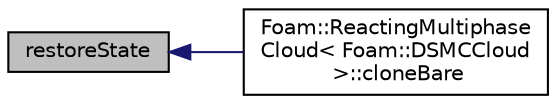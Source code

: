 digraph "restoreState"
{
  bgcolor="transparent";
  edge [fontname="Helvetica",fontsize="10",labelfontname="Helvetica",labelfontsize="10"];
  node [fontname="Helvetica",fontsize="10",shape=record];
  rankdir="LR";
  Node1 [label="restoreState",height=0.2,width=0.4,color="black", fillcolor="grey75", style="filled", fontcolor="black"];
  Node1 -> Node2 [dir="back",color="midnightblue",fontsize="10",style="solid",fontname="Helvetica"];
  Node2 [label="Foam::ReactingMultiphase\lCloud\< Foam::DSMCCloud\l \>::cloneBare",height=0.2,width=0.4,color="black",URL="$a02130.html#aea3a1f8b31395de01b43cb27de2d39eb",tooltip="Construct and return bare clone based on (this) with new name. "];
}
